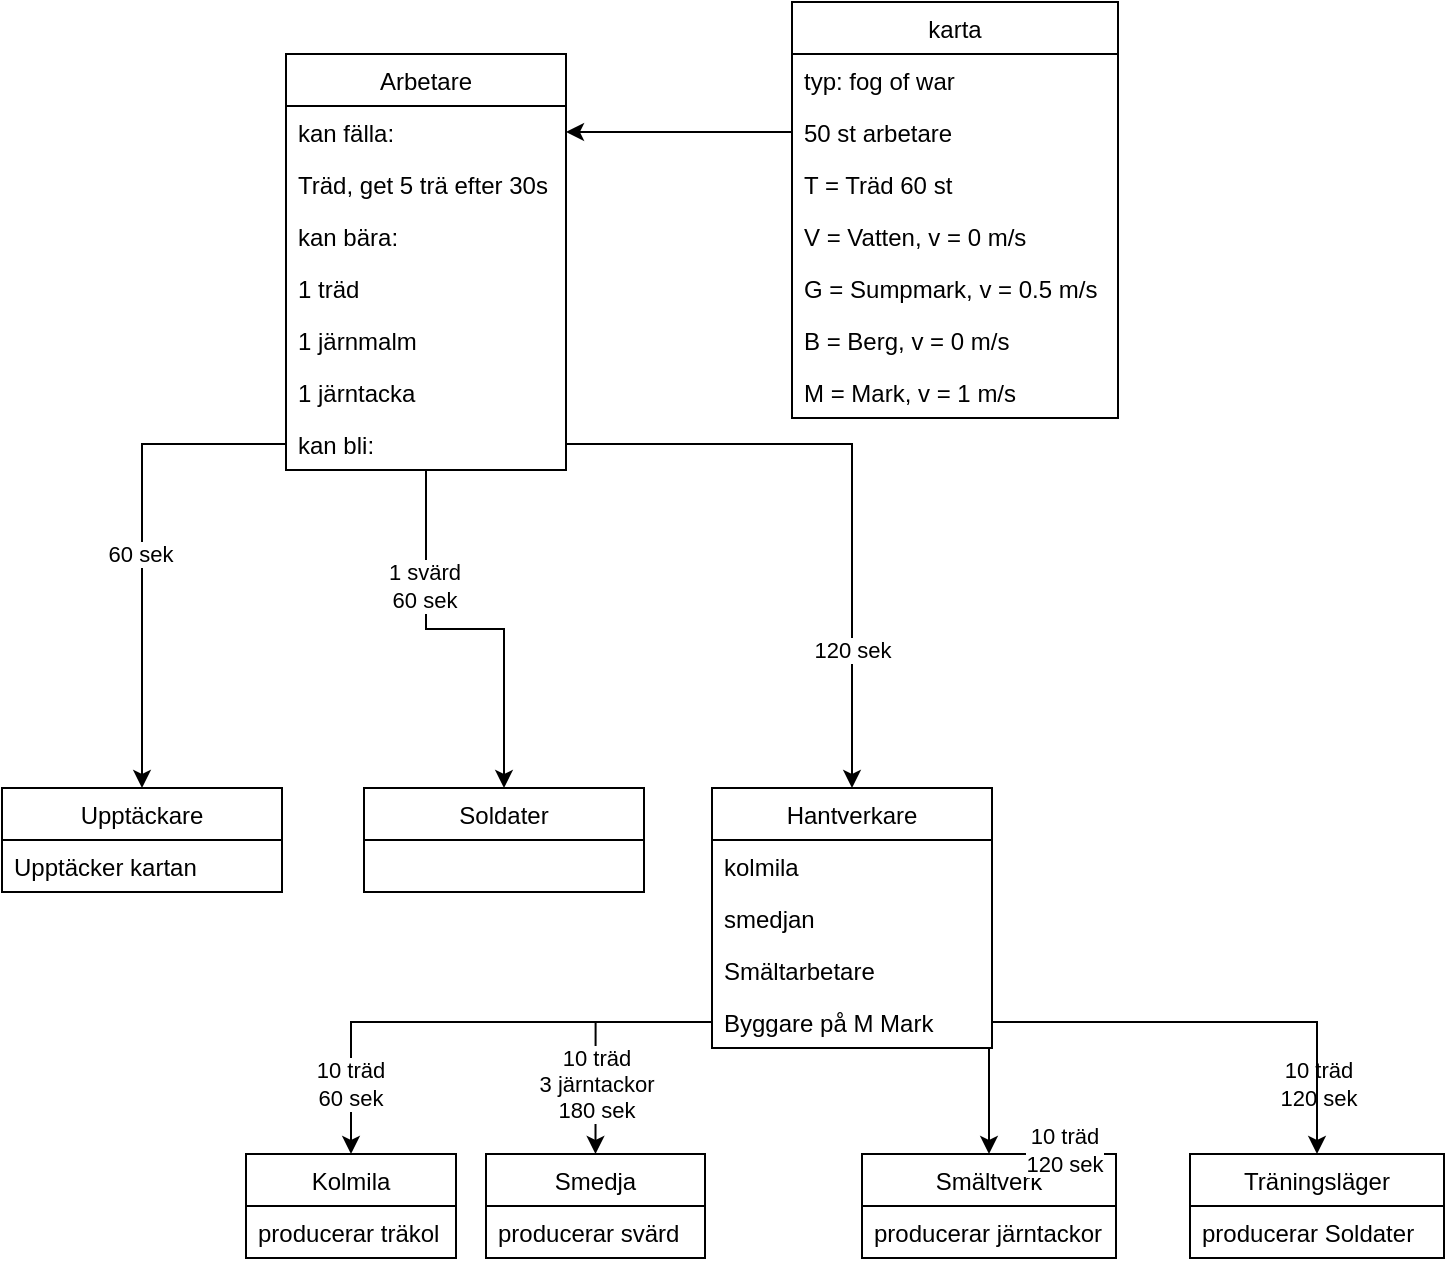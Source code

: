 <mxfile version="14.2.4" type="embed">
    <diagram id="lEhtUayodGsB6JLAHysq" name="Page-1">
        <mxGraphModel dx="492" dy="603" grid="0" gridSize="10" guides="1" tooltips="1" connect="1" arrows="1" fold="1" page="1" pageScale="1" pageWidth="850" pageHeight="1100" math="0" shadow="0">
            <root>
                <mxCell id="0"/>
                <mxCell id="1" parent="0"/>
                <mxCell id="dIq5ZSBuFqQOll7giAuJ-35" style="edgeStyle=orthogonalEdgeStyle;rounded=0;orthogonalLoop=1;jettySize=auto;html=1;entryX=0.5;entryY=0;entryDx=0;entryDy=0;" parent="1" source="dIq5ZSBuFqQOll7giAuJ-83" target="dIq5ZSBuFqQOll7giAuJ-17" edge="1">
                    <mxGeometry relative="1" as="geometry"/>
                </mxCell>
                <mxCell id="dIq5ZSBuFqQOll7giAuJ-38" value="60 sek" style="edgeLabel;html=1;align=center;verticalAlign=middle;resizable=0;points=[];" parent="dIq5ZSBuFqQOll7giAuJ-35" vertex="1" connectable="0">
                    <mxGeometry x="0.043" y="-1" relative="1" as="geometry">
                        <mxPoint as="offset"/>
                    </mxGeometry>
                </mxCell>
                <mxCell id="dIq5ZSBuFqQOll7giAuJ-36" style="edgeStyle=orthogonalEdgeStyle;rounded=0;orthogonalLoop=1;jettySize=auto;html=1;entryX=0.5;entryY=0;entryDx=0;entryDy=0;" parent="1" source="dIq5ZSBuFqQOll7giAuJ-3" target="dIq5ZSBuFqQOll7giAuJ-26" edge="1">
                    <mxGeometry relative="1" as="geometry"/>
                </mxCell>
                <mxCell id="dIq5ZSBuFqQOll7giAuJ-39" value="1 svärd&lt;br&gt;60 sek" style="edgeLabel;html=1;align=center;verticalAlign=middle;resizable=0;points=[];" parent="dIq5ZSBuFqQOll7giAuJ-36" vertex="1" connectable="0">
                    <mxGeometry x="-0.419" y="-1" relative="1" as="geometry">
                        <mxPoint as="offset"/>
                    </mxGeometry>
                </mxCell>
                <mxCell id="dIq5ZSBuFqQOll7giAuJ-37" style="edgeStyle=orthogonalEdgeStyle;rounded=0;orthogonalLoop=1;jettySize=auto;html=1;entryX=0.5;entryY=0;entryDx=0;entryDy=0;" parent="1" source="dIq5ZSBuFqQOll7giAuJ-83" target="dIq5ZSBuFqQOll7giAuJ-30" edge="1">
                    <mxGeometry relative="1" as="geometry">
                        <Array as="points">
                            <mxPoint x="442" y="297"/>
                        </Array>
                    </mxGeometry>
                </mxCell>
                <mxCell id="dIq5ZSBuFqQOll7giAuJ-46" value="120 sek" style="edgeLabel;html=1;align=center;verticalAlign=middle;resizable=0;points=[];" parent="dIq5ZSBuFqQOll7giAuJ-37" vertex="1" connectable="0">
                    <mxGeometry x="0.563" relative="1" as="geometry">
                        <mxPoint as="offset"/>
                    </mxGeometry>
                </mxCell>
                <mxCell id="dIq5ZSBuFqQOll7giAuJ-3" value="Arbetare" style="swimlane;fontStyle=0;childLayout=stackLayout;horizontal=1;startSize=26;fillColor=none;horizontalStack=0;resizeParent=1;resizeParentMax=0;resizeLast=0;collapsible=1;marginBottom=0;" parent="1" vertex="1">
                    <mxGeometry x="159" y="102" width="140" height="208" as="geometry"/>
                </mxCell>
                <mxCell id="dIq5ZSBuFqQOll7giAuJ-4" value="kan fälla:" style="text;strokeColor=none;fillColor=none;align=left;verticalAlign=top;spacingLeft=4;spacingRight=4;overflow=hidden;rotatable=0;points=[[0,0.5],[1,0.5]];portConstraint=eastwest;" parent="dIq5ZSBuFqQOll7giAuJ-3" vertex="1">
                    <mxGeometry y="26" width="140" height="26" as="geometry"/>
                </mxCell>
                <mxCell id="dIq5ZSBuFqQOll7giAuJ-14" value="Träd, get 5 trä efter 30s" style="text;strokeColor=none;fillColor=none;align=left;verticalAlign=top;spacingLeft=4;spacingRight=4;overflow=hidden;rotatable=0;points=[[0,0.5],[1,0.5]];portConstraint=eastwest;" parent="dIq5ZSBuFqQOll7giAuJ-3" vertex="1">
                    <mxGeometry y="52" width="140" height="26" as="geometry"/>
                </mxCell>
                <mxCell id="dIq5ZSBuFqQOll7giAuJ-5" value="kan bära:" style="text;strokeColor=none;fillColor=none;align=left;verticalAlign=top;spacingLeft=4;spacingRight=4;overflow=hidden;rotatable=0;points=[[0,0.5],[1,0.5]];portConstraint=eastwest;" parent="dIq5ZSBuFqQOll7giAuJ-3" vertex="1">
                    <mxGeometry y="78" width="140" height="26" as="geometry"/>
                </mxCell>
                <mxCell id="dIq5ZSBuFqQOll7giAuJ-6" value="1 träd" style="text;strokeColor=none;fillColor=none;align=left;verticalAlign=top;spacingLeft=4;spacingRight=4;overflow=hidden;rotatable=0;points=[[0,0.5],[1,0.5]];portConstraint=eastwest;" parent="dIq5ZSBuFqQOll7giAuJ-3" vertex="1">
                    <mxGeometry y="104" width="140" height="26" as="geometry"/>
                </mxCell>
                <mxCell id="dIq5ZSBuFqQOll7giAuJ-15" value="1 järnmalm" style="text;strokeColor=none;fillColor=none;align=left;verticalAlign=top;spacingLeft=4;spacingRight=4;overflow=hidden;rotatable=0;points=[[0,0.5],[1,0.5]];portConstraint=eastwest;" parent="dIq5ZSBuFqQOll7giAuJ-3" vertex="1">
                    <mxGeometry y="130" width="140" height="26" as="geometry"/>
                </mxCell>
                <mxCell id="dIq5ZSBuFqQOll7giAuJ-16" value="1 järntacka" style="text;strokeColor=none;fillColor=none;align=left;verticalAlign=top;spacingLeft=4;spacingRight=4;overflow=hidden;rotatable=0;points=[[0,0.5],[1,0.5]];portConstraint=eastwest;" parent="dIq5ZSBuFqQOll7giAuJ-3" vertex="1">
                    <mxGeometry y="156" width="140" height="26" as="geometry"/>
                </mxCell>
                <mxCell id="dIq5ZSBuFqQOll7giAuJ-83" value="kan bli:" style="text;strokeColor=none;fillColor=none;align=left;verticalAlign=top;spacingLeft=4;spacingRight=4;overflow=hidden;rotatable=0;points=[[0,0.5],[1,0.5]];portConstraint=eastwest;" parent="dIq5ZSBuFqQOll7giAuJ-3" vertex="1">
                    <mxGeometry y="182" width="140" height="26" as="geometry"/>
                </mxCell>
                <mxCell id="dIq5ZSBuFqQOll7giAuJ-7" value="karta" style="swimlane;fontStyle=0;childLayout=stackLayout;horizontal=1;startSize=26;fillColor=none;horizontalStack=0;resizeParent=1;resizeParentMax=0;resizeLast=0;collapsible=1;marginBottom=0;" parent="1" vertex="1">
                    <mxGeometry x="412" y="76" width="163" height="208" as="geometry"/>
                </mxCell>
                <mxCell id="dIq5ZSBuFqQOll7giAuJ-13" value="typ: fog of war" style="text;strokeColor=none;fillColor=none;align=left;verticalAlign=top;spacingLeft=4;spacingRight=4;overflow=hidden;rotatable=0;points=[[0,0.5],[1,0.5]];portConstraint=eastwest;" parent="dIq5ZSBuFqQOll7giAuJ-7" vertex="1">
                    <mxGeometry y="26" width="163" height="26" as="geometry"/>
                </mxCell>
                <mxCell id="dIq5ZSBuFqQOll7giAuJ-44" value="50 st arbetare" style="text;strokeColor=none;fillColor=none;align=left;verticalAlign=top;spacingLeft=4;spacingRight=4;overflow=hidden;rotatable=0;points=[[0,0.5],[1,0.5]];portConstraint=eastwest;" parent="dIq5ZSBuFqQOll7giAuJ-7" vertex="1">
                    <mxGeometry y="52" width="163" height="26" as="geometry"/>
                </mxCell>
                <mxCell id="dIq5ZSBuFqQOll7giAuJ-8" value="T = Träd 60 st" style="text;strokeColor=none;fillColor=none;align=left;verticalAlign=top;spacingLeft=4;spacingRight=4;overflow=hidden;rotatable=0;points=[[0,0.5],[1,0.5]];portConstraint=eastwest;" parent="dIq5ZSBuFqQOll7giAuJ-7" vertex="1">
                    <mxGeometry y="78" width="163" height="26" as="geometry"/>
                </mxCell>
                <mxCell id="dIq5ZSBuFqQOll7giAuJ-9" value="V = Vatten, v = 0 m/s" style="text;strokeColor=none;fillColor=none;align=left;verticalAlign=top;spacingLeft=4;spacingRight=4;overflow=hidden;rotatable=0;points=[[0,0.5],[1,0.5]];portConstraint=eastwest;" parent="dIq5ZSBuFqQOll7giAuJ-7" vertex="1">
                    <mxGeometry y="104" width="163" height="26" as="geometry"/>
                </mxCell>
                <mxCell id="dIq5ZSBuFqQOll7giAuJ-10" value="G = Sumpmark, v = 0.5 m/s" style="text;strokeColor=none;fillColor=none;align=left;verticalAlign=top;spacingLeft=4;spacingRight=4;overflow=hidden;rotatable=0;points=[[0,0.5],[1,0.5]];portConstraint=eastwest;" parent="dIq5ZSBuFqQOll7giAuJ-7" vertex="1">
                    <mxGeometry y="130" width="163" height="26" as="geometry"/>
                </mxCell>
                <mxCell id="dIq5ZSBuFqQOll7giAuJ-11" value="B = Berg, v = 0 m/s" style="text;strokeColor=none;fillColor=none;align=left;verticalAlign=top;spacingLeft=4;spacingRight=4;overflow=hidden;rotatable=0;points=[[0,0.5],[1,0.5]];portConstraint=eastwest;" parent="dIq5ZSBuFqQOll7giAuJ-7" vertex="1">
                    <mxGeometry y="156" width="163" height="26" as="geometry"/>
                </mxCell>
                <mxCell id="dIq5ZSBuFqQOll7giAuJ-12" value="M = Mark, v = 1 m/s" style="text;strokeColor=none;fillColor=none;align=left;verticalAlign=top;spacingLeft=4;spacingRight=4;overflow=hidden;rotatable=0;points=[[0,0.5],[1,0.5]];portConstraint=eastwest;" parent="dIq5ZSBuFqQOll7giAuJ-7" vertex="1">
                    <mxGeometry y="182" width="163" height="26" as="geometry"/>
                </mxCell>
                <mxCell id="dIq5ZSBuFqQOll7giAuJ-17" value="Upptäckare" style="swimlane;fontStyle=0;childLayout=stackLayout;horizontal=1;startSize=26;fillColor=none;horizontalStack=0;resizeParent=1;resizeParentMax=0;resizeLast=0;collapsible=1;marginBottom=0;" parent="1" vertex="1">
                    <mxGeometry x="17" y="469" width="140" height="52" as="geometry"/>
                </mxCell>
                <mxCell id="dIq5ZSBuFqQOll7giAuJ-84" value="Upptäcker kartan" style="text;strokeColor=none;fillColor=none;align=left;verticalAlign=top;spacingLeft=4;spacingRight=4;overflow=hidden;rotatable=0;points=[[0,0.5],[1,0.5]];portConstraint=eastwest;" parent="dIq5ZSBuFqQOll7giAuJ-17" vertex="1">
                    <mxGeometry y="26" width="140" height="26" as="geometry"/>
                </mxCell>
                <mxCell id="dIq5ZSBuFqQOll7giAuJ-26" value="Soldater" style="swimlane;fontStyle=0;childLayout=stackLayout;horizontal=1;startSize=26;fillColor=none;horizontalStack=0;resizeParent=1;resizeParentMax=0;resizeLast=0;collapsible=1;marginBottom=0;" parent="1" vertex="1">
                    <mxGeometry x="198" y="469" width="140" height="52" as="geometry"/>
                </mxCell>
                <mxCell id="dIq5ZSBuFqQOll7giAuJ-30" value="Hantverkare" style="swimlane;fontStyle=0;childLayout=stackLayout;horizontal=1;startSize=26;fillColor=none;horizontalStack=0;resizeParent=1;resizeParentMax=0;resizeLast=0;collapsible=1;marginBottom=0;" parent="1" vertex="1">
                    <mxGeometry x="372" y="469" width="140" height="130" as="geometry"/>
                </mxCell>
                <mxCell id="dIq5ZSBuFqQOll7giAuJ-32" value="kolmila" style="text;strokeColor=none;fillColor=none;align=left;verticalAlign=top;spacingLeft=4;spacingRight=4;overflow=hidden;rotatable=0;points=[[0,0.5],[1,0.5]];portConstraint=eastwest;" parent="dIq5ZSBuFqQOll7giAuJ-30" vertex="1">
                    <mxGeometry y="26" width="140" height="26" as="geometry"/>
                </mxCell>
                <mxCell id="dIq5ZSBuFqQOll7giAuJ-33" value="smedjan" style="text;strokeColor=none;fillColor=none;align=left;verticalAlign=top;spacingLeft=4;spacingRight=4;overflow=hidden;rotatable=0;points=[[0,0.5],[1,0.5]];portConstraint=eastwest;" parent="dIq5ZSBuFqQOll7giAuJ-30" vertex="1">
                    <mxGeometry y="52" width="140" height="26" as="geometry"/>
                </mxCell>
                <mxCell id="dIq5ZSBuFqQOll7giAuJ-48" value="Smältarbetare" style="text;strokeColor=none;fillColor=none;align=left;verticalAlign=top;spacingLeft=4;spacingRight=4;overflow=hidden;rotatable=0;points=[[0,0.5],[1,0.5]];portConstraint=eastwest;" parent="dIq5ZSBuFqQOll7giAuJ-30" vertex="1">
                    <mxGeometry y="78" width="140" height="26" as="geometry"/>
                </mxCell>
                <mxCell id="dIq5ZSBuFqQOll7giAuJ-49" value="Byggare på M Mark" style="text;strokeColor=none;fillColor=none;align=left;verticalAlign=top;spacingLeft=4;spacingRight=4;overflow=hidden;rotatable=0;points=[[0,0.5],[1,0.5]];portConstraint=eastwest;" parent="dIq5ZSBuFqQOll7giAuJ-30" vertex="1">
                    <mxGeometry y="104" width="140" height="26" as="geometry"/>
                </mxCell>
                <mxCell id="dIq5ZSBuFqQOll7giAuJ-45" style="edgeStyle=orthogonalEdgeStyle;rounded=0;orthogonalLoop=1;jettySize=auto;html=1;exitX=0;exitY=0.5;exitDx=0;exitDy=0;entryX=1;entryY=0.5;entryDx=0;entryDy=0;" parent="1" source="dIq5ZSBuFqQOll7giAuJ-44" target="dIq5ZSBuFqQOll7giAuJ-4" edge="1">
                    <mxGeometry relative="1" as="geometry"/>
                </mxCell>
                <mxCell id="dIq5ZSBuFqQOll7giAuJ-50" style="edgeStyle=orthogonalEdgeStyle;rounded=0;orthogonalLoop=1;jettySize=auto;html=1;entryX=0.5;entryY=0;entryDx=0;entryDy=0;" parent="1" source="dIq5ZSBuFqQOll7giAuJ-49" target="dIq5ZSBuFqQOll7giAuJ-52" edge="1">
                    <mxGeometry relative="1" as="geometry">
                        <mxPoint x="147.762" y="676.238" as="targetPoint"/>
                    </mxGeometry>
                </mxCell>
                <mxCell id="dIq5ZSBuFqQOll7giAuJ-56" value="10 träd&lt;br&gt;60 sek" style="edgeLabel;html=1;align=center;verticalAlign=middle;resizable=0;points=[];" parent="dIq5ZSBuFqQOll7giAuJ-50" vertex="1" connectable="0">
                    <mxGeometry x="-0.044" y="-1" relative="1" as="geometry">
                        <mxPoint x="-62.88" y="32" as="offset"/>
                    </mxGeometry>
                </mxCell>
                <mxCell id="dIq5ZSBuFqQOll7giAuJ-52" value="Kolmila" style="swimlane;fontStyle=0;childLayout=stackLayout;horizontal=1;startSize=26;fillColor=none;horizontalStack=0;resizeParent=1;resizeParentMax=0;resizeLast=0;collapsible=1;marginBottom=0;" parent="1" vertex="1">
                    <mxGeometry x="139" y="652" width="105" height="52" as="geometry"/>
                </mxCell>
                <mxCell id="dIq5ZSBuFqQOll7giAuJ-53" value="producerar träkol" style="text;strokeColor=none;fillColor=none;align=left;verticalAlign=top;spacingLeft=4;spacingRight=4;overflow=hidden;rotatable=0;points=[[0,0.5],[1,0.5]];portConstraint=eastwest;" parent="dIq5ZSBuFqQOll7giAuJ-52" vertex="1">
                    <mxGeometry y="26" width="105" height="26" as="geometry"/>
                </mxCell>
                <mxCell id="dIq5ZSBuFqQOll7giAuJ-58" value="Smedja" style="swimlane;fontStyle=0;childLayout=stackLayout;horizontal=1;startSize=26;fillColor=none;horizontalStack=0;resizeParent=1;resizeParentMax=0;resizeLast=0;collapsible=1;marginBottom=0;" parent="1" vertex="1">
                    <mxGeometry x="259" y="652" width="109.5" height="52" as="geometry"/>
                </mxCell>
                <mxCell id="dIq5ZSBuFqQOll7giAuJ-65" value="producerar svärd" style="text;strokeColor=none;fillColor=none;align=left;verticalAlign=top;spacingLeft=4;spacingRight=4;overflow=hidden;rotatable=0;points=[[0,0.5],[1,0.5]];portConstraint=eastwest;" parent="dIq5ZSBuFqQOll7giAuJ-58" vertex="1">
                    <mxGeometry y="26" width="109.5" height="26" as="geometry"/>
                </mxCell>
                <mxCell id="dIq5ZSBuFqQOll7giAuJ-66" style="edgeStyle=orthogonalEdgeStyle;rounded=0;orthogonalLoop=1;jettySize=auto;html=1;entryX=0.5;entryY=0;entryDx=0;entryDy=0;" parent="1" source="dIq5ZSBuFqQOll7giAuJ-49" target="dIq5ZSBuFqQOll7giAuJ-58" edge="1">
                    <mxGeometry relative="1" as="geometry"/>
                </mxCell>
                <mxCell id="dIq5ZSBuFqQOll7giAuJ-68" value="10 träd&lt;br&gt;3 järntackor&lt;br&gt;180 sek" style="edgeLabel;html=1;align=center;verticalAlign=middle;resizable=0;points=[];" parent="dIq5ZSBuFqQOll7giAuJ-66" vertex="1" connectable="0">
                    <mxGeometry x="0.638" y="-2" relative="1" as="geometry">
                        <mxPoint x="1.98" y="-12.71" as="offset"/>
                    </mxGeometry>
                </mxCell>
                <mxCell id="dIq5ZSBuFqQOll7giAuJ-69" value="Smältverk" style="swimlane;fontStyle=0;childLayout=stackLayout;horizontal=1;startSize=26;fillColor=none;horizontalStack=0;resizeParent=1;resizeParentMax=0;resizeLast=0;collapsible=1;marginBottom=0;" parent="1" vertex="1">
                    <mxGeometry x="447" y="652" width="127" height="52" as="geometry"/>
                </mxCell>
                <mxCell id="dIq5ZSBuFqQOll7giAuJ-70" value="producerar järntackor" style="text;strokeColor=none;fillColor=none;align=left;verticalAlign=top;spacingLeft=4;spacingRight=4;overflow=hidden;rotatable=0;points=[[0,0.5],[1,0.5]];portConstraint=eastwest;" parent="dIq5ZSBuFqQOll7giAuJ-69" vertex="1">
                    <mxGeometry y="26" width="127" height="26" as="geometry"/>
                </mxCell>
                <mxCell id="dIq5ZSBuFqQOll7giAuJ-77" style="edgeStyle=orthogonalEdgeStyle;rounded=0;orthogonalLoop=1;jettySize=auto;html=1;entryX=0.5;entryY=0;entryDx=0;entryDy=0;" parent="1" source="dIq5ZSBuFqQOll7giAuJ-49" target="dIq5ZSBuFqQOll7giAuJ-69" edge="1">
                    <mxGeometry relative="1" as="geometry">
                        <mxPoint x="513" y="586" as="sourcePoint"/>
                        <Array as="points">
                            <mxPoint x="511" y="652"/>
                        </Array>
                    </mxGeometry>
                </mxCell>
                <mxCell id="dIq5ZSBuFqQOll7giAuJ-78" value="10 träd&lt;br&gt;120 sek" style="edgeLabel;html=1;align=center;verticalAlign=middle;resizable=0;points=[];" parent="dIq5ZSBuFqQOll7giAuJ-77" vertex="1" connectable="0">
                    <mxGeometry x="-0.242" relative="1" as="geometry">
                        <mxPoint x="37.69" y="31" as="offset"/>
                    </mxGeometry>
                </mxCell>
                <mxCell id="dIq5ZSBuFqQOll7giAuJ-79" value="Träningsläger" style="swimlane;fontStyle=0;childLayout=stackLayout;horizontal=1;startSize=26;fillColor=none;horizontalStack=0;resizeParent=1;resizeParentMax=0;resizeLast=0;collapsible=1;marginBottom=0;" parent="1" vertex="1">
                    <mxGeometry x="611" y="652" width="127" height="52" as="geometry"/>
                </mxCell>
                <mxCell id="dIq5ZSBuFqQOll7giAuJ-80" value="producerar Soldater" style="text;strokeColor=none;fillColor=none;align=left;verticalAlign=top;spacingLeft=4;spacingRight=4;overflow=hidden;rotatable=0;points=[[0,0.5],[1,0.5]];portConstraint=eastwest;" parent="dIq5ZSBuFqQOll7giAuJ-79" vertex="1">
                    <mxGeometry y="26" width="127" height="26" as="geometry"/>
                </mxCell>
                <mxCell id="dIq5ZSBuFqQOll7giAuJ-81" value="10 träd&lt;br&gt;120 sek" style="edgeLabel;html=1;align=center;verticalAlign=middle;resizable=0;points=[];" parent="1" vertex="1" connectable="0">
                    <mxGeometry x="674.501" y="617" as="geometry"/>
                </mxCell>
                <mxCell id="dIq5ZSBuFqQOll7giAuJ-82" style="edgeStyle=orthogonalEdgeStyle;rounded=0;orthogonalLoop=1;jettySize=auto;html=1;entryX=0.5;entryY=0;entryDx=0;entryDy=0;" parent="1" source="dIq5ZSBuFqQOll7giAuJ-49" target="dIq5ZSBuFqQOll7giAuJ-79" edge="1">
                    <mxGeometry relative="1" as="geometry"/>
                </mxCell>
            </root>
        </mxGraphModel>
    </diagram>
</mxfile>